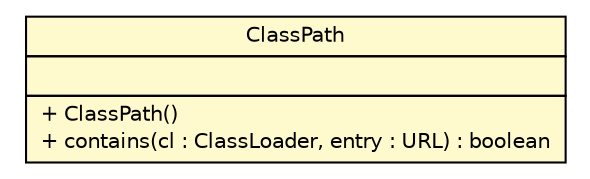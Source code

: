 #!/usr/local/bin/dot
#
# Class diagram 
# Generated by UMLGraph version R5_6 (http://www.umlgraph.org/)
#

digraph G {
	edge [fontname="Helvetica",fontsize=10,labelfontname="Helvetica",labelfontsize=10];
	node [fontname="Helvetica",fontsize=10,shape=plaintext];
	nodesep=0.25;
	ranksep=0.5;
	// sorcer.util.ClassPath
	c84122 [label=<<table title="sorcer.util.ClassPath" border="0" cellborder="1" cellspacing="0" cellpadding="2" port="p" bgcolor="lemonChiffon" href="./ClassPath.html">
		<tr><td><table border="0" cellspacing="0" cellpadding="1">
<tr><td align="center" balign="center"> ClassPath </td></tr>
		</table></td></tr>
		<tr><td><table border="0" cellspacing="0" cellpadding="1">
<tr><td align="left" balign="left">  </td></tr>
		</table></td></tr>
		<tr><td><table border="0" cellspacing="0" cellpadding="1">
<tr><td align="left" balign="left"> + ClassPath() </td></tr>
<tr><td align="left" balign="left"> + contains(cl : ClassLoader, entry : URL) : boolean </td></tr>
		</table></td></tr>
		</table>>, URL="./ClassPath.html", fontname="Helvetica", fontcolor="black", fontsize=10.0];
}

